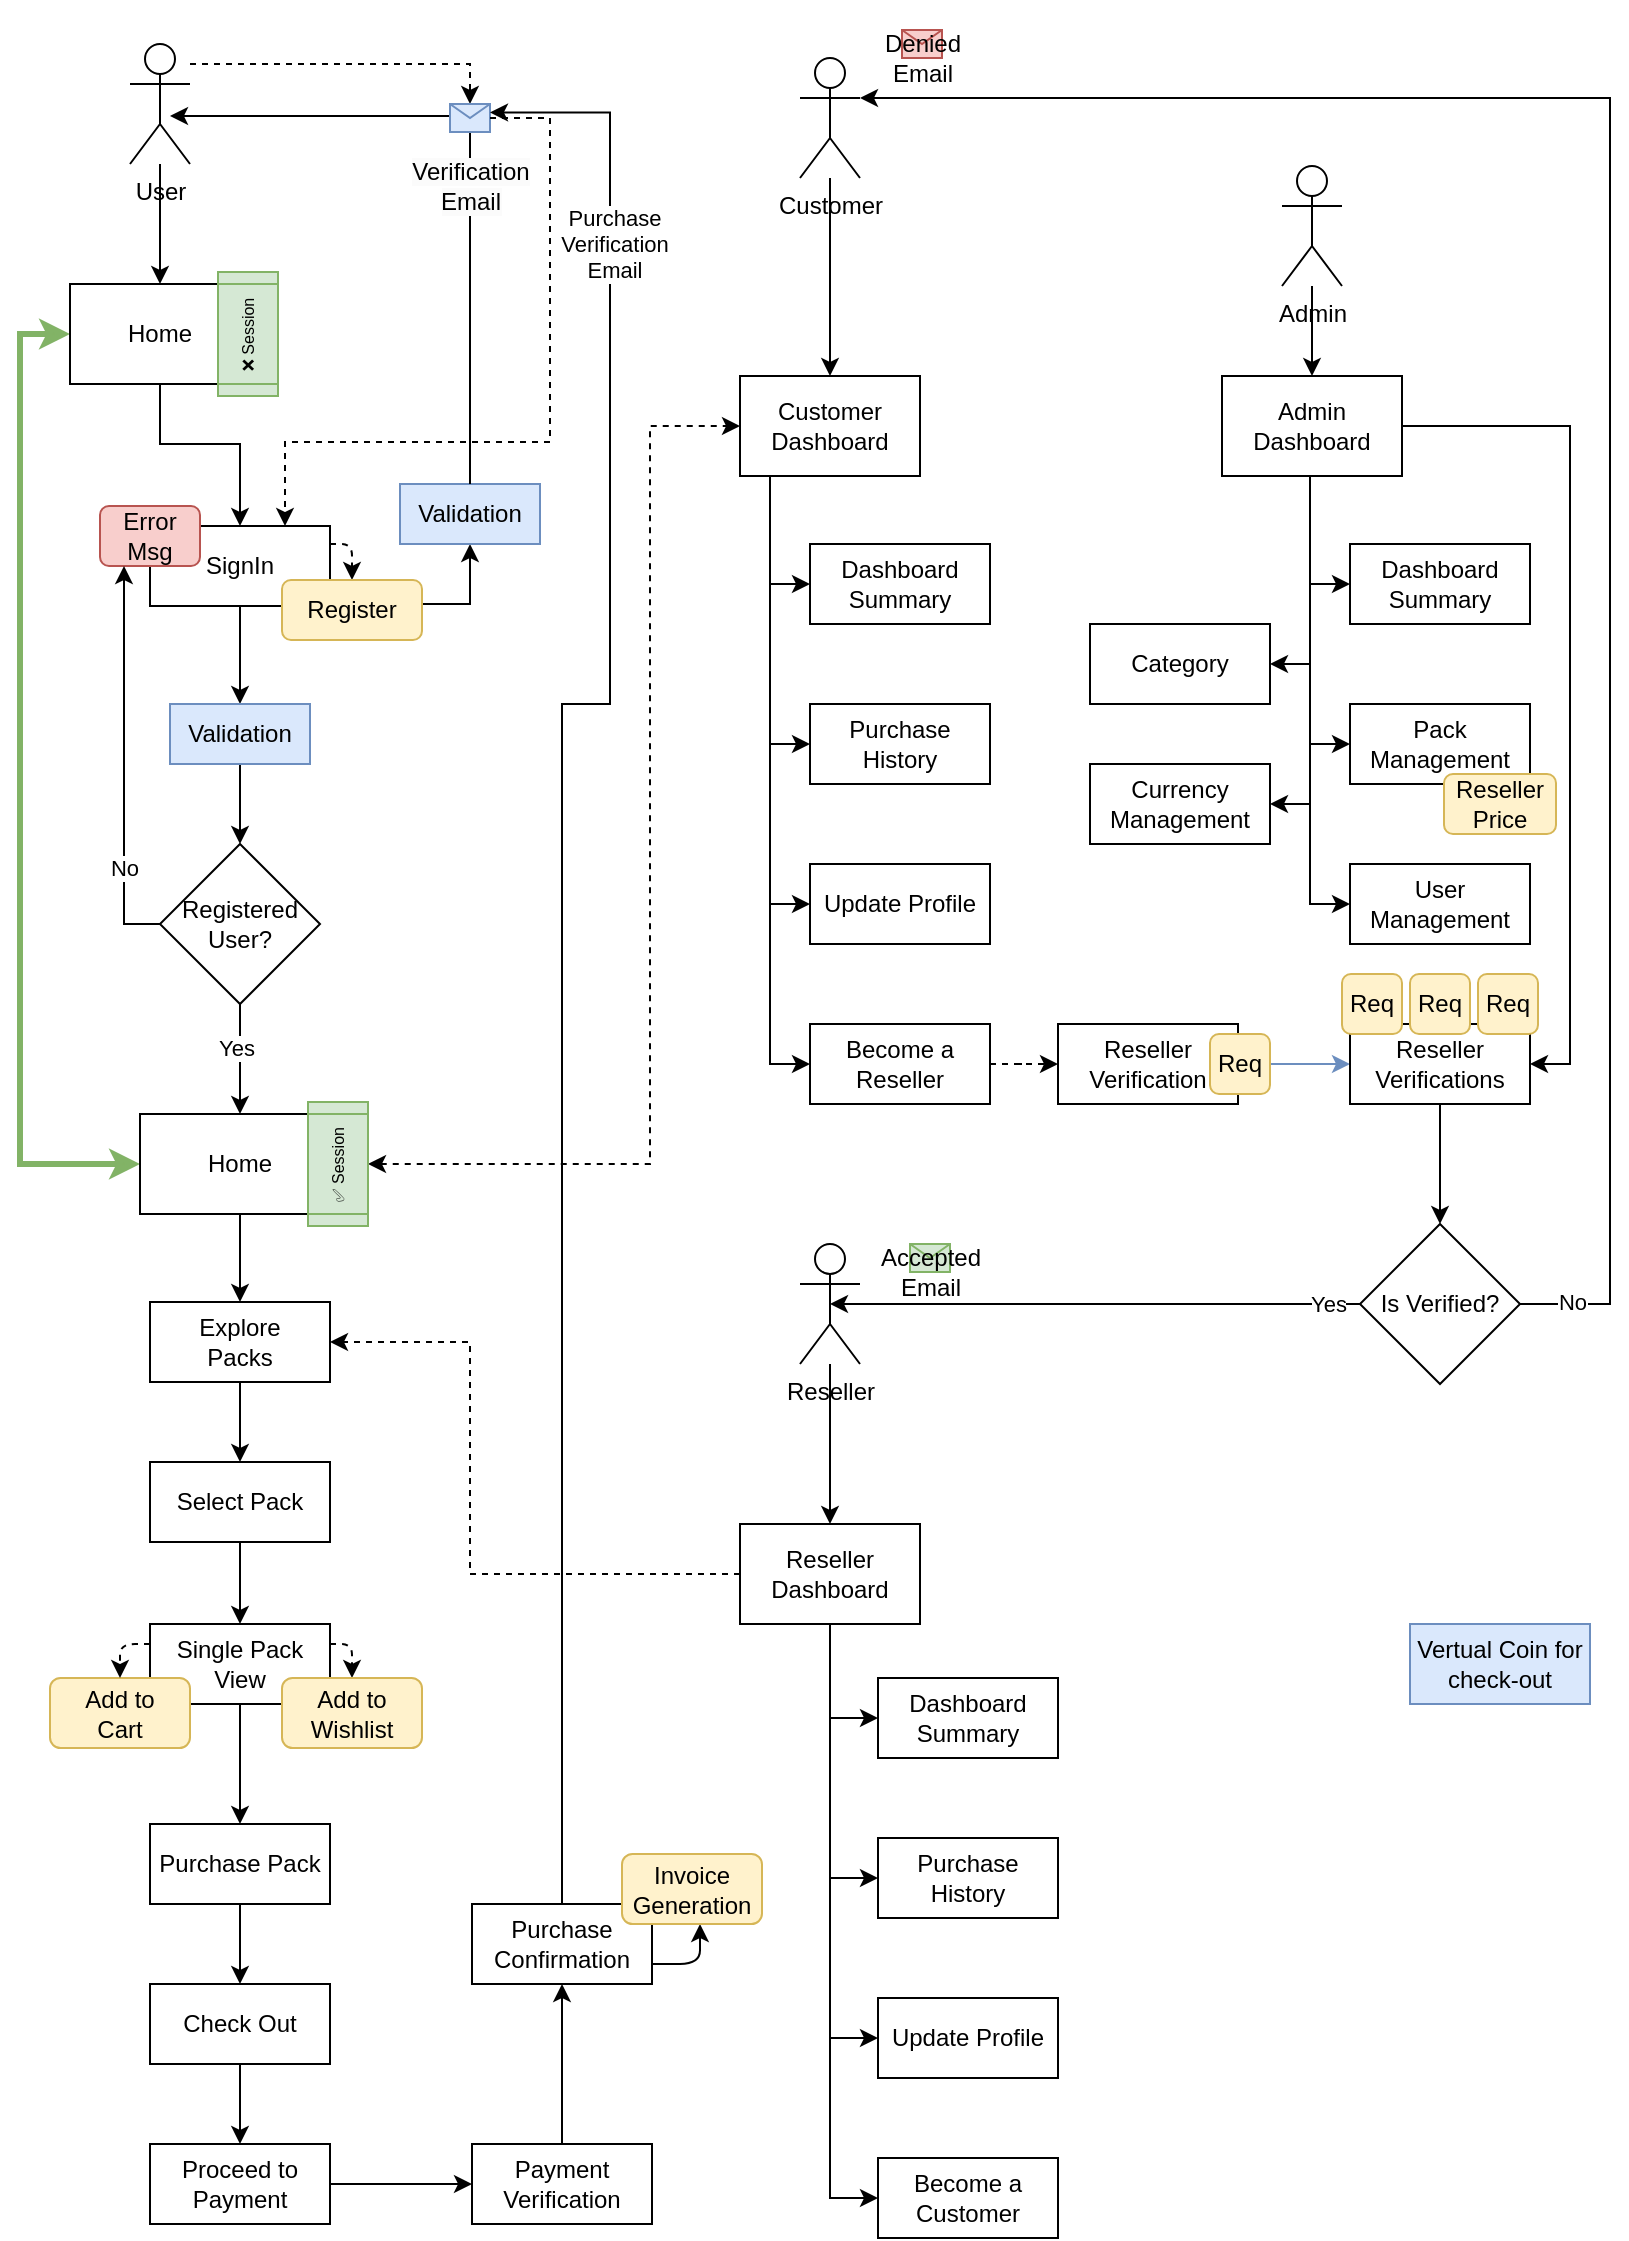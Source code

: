 <mxfile version="24.5.4" type="github">
  <diagram name="Page-1" id="_aQesUKbzHa6x40FF3ub">
    <mxGraphModel dx="1593" dy="919" grid="1" gridSize="10" guides="1" tooltips="1" connect="1" arrows="1" fold="1" page="1" pageScale="1" pageWidth="827" pageHeight="1169" math="0" shadow="0">
      <root>
        <mxCell id="0" />
        <mxCell id="1" parent="0" />
        <mxCell id="apYx_cAYS3KFg23TpdSB-15" style="edgeStyle=orthogonalEdgeStyle;rounded=0;orthogonalLoop=1;jettySize=auto;html=1;dashed=1;" parent="1" source="apYx_cAYS3KFg23TpdSB-1" target="apYx_cAYS3KFg23TpdSB-13" edge="1">
          <mxGeometry relative="1" as="geometry">
            <mxPoint x="140" y="40" as="sourcePoint" />
            <Array as="points">
              <mxPoint x="240" y="40" />
            </Array>
          </mxGeometry>
        </mxCell>
        <mxCell id="apYx_cAYS3KFg23TpdSB-20" value="" style="edgeStyle=orthogonalEdgeStyle;rounded=0;orthogonalLoop=1;jettySize=auto;html=1;" parent="1" source="apYx_cAYS3KFg23TpdSB-1" target="apYx_cAYS3KFg23TpdSB-19" edge="1">
          <mxGeometry relative="1" as="geometry" />
        </mxCell>
        <mxCell id="apYx_cAYS3KFg23TpdSB-1" value="User" style="shape=umlActor;verticalLabelPosition=bottom;verticalAlign=top;html=1;outlineConnect=0;" parent="1" vertex="1">
          <mxGeometry x="70" y="30" width="30" height="60" as="geometry" />
        </mxCell>
        <mxCell id="apYx_cAYS3KFg23TpdSB-52" value="" style="edgeStyle=orthogonalEdgeStyle;rounded=0;orthogonalLoop=1;jettySize=auto;html=1;" parent="1" source="apYx_cAYS3KFg23TpdSB-2" target="apYx_cAYS3KFg23TpdSB-44" edge="1">
          <mxGeometry relative="1" as="geometry" />
        </mxCell>
        <mxCell id="apYx_cAYS3KFg23TpdSB-2" value="Reseller" style="shape=umlActor;verticalLabelPosition=bottom;verticalAlign=top;html=1;outlineConnect=0;" parent="1" vertex="1">
          <mxGeometry x="405" y="630" width="30" height="60" as="geometry" />
        </mxCell>
        <mxCell id="apYx_cAYS3KFg23TpdSB-53" value="" style="edgeStyle=orthogonalEdgeStyle;rounded=0;orthogonalLoop=1;jettySize=auto;html=1;" parent="1" source="apYx_cAYS3KFg23TpdSB-3" target="apYx_cAYS3KFg23TpdSB-45" edge="1">
          <mxGeometry relative="1" as="geometry" />
        </mxCell>
        <mxCell id="apYx_cAYS3KFg23TpdSB-3" value="Admin" style="shape=umlActor;verticalLabelPosition=bottom;verticalAlign=top;html=1;outlineConnect=0;" parent="1" vertex="1">
          <mxGeometry x="646" y="91" width="30" height="60" as="geometry" />
        </mxCell>
        <mxCell id="apYx_cAYS3KFg23TpdSB-7" style="edgeStyle=orthogonalEdgeStyle;rounded=1;orthogonalLoop=1;jettySize=auto;html=1;curved=0;dashed=1;" parent="1" source="apYx_cAYS3KFg23TpdSB-4" target="apYx_cAYS3KFg23TpdSB-6" edge="1">
          <mxGeometry relative="1" as="geometry">
            <Array as="points">
              <mxPoint x="181" y="280" />
            </Array>
          </mxGeometry>
        </mxCell>
        <mxCell id="apYx_cAYS3KFg23TpdSB-23" value="" style="edgeStyle=orthogonalEdgeStyle;rounded=0;orthogonalLoop=1;jettySize=auto;html=1;" parent="1" source="apYx_cAYS3KFg23TpdSB-4" target="apYx_cAYS3KFg23TpdSB-22" edge="1">
          <mxGeometry relative="1" as="geometry" />
        </mxCell>
        <mxCell id="apYx_cAYS3KFg23TpdSB-4" value="SignIn" style="rounded=0;whiteSpace=wrap;html=1;" parent="1" vertex="1">
          <mxGeometry x="80" y="271" width="90" height="40" as="geometry" />
        </mxCell>
        <mxCell id="apYx_cAYS3KFg23TpdSB-9" style="edgeStyle=orthogonalEdgeStyle;rounded=0;orthogonalLoop=1;jettySize=auto;html=1;entryX=0.5;entryY=1;entryDx=0;entryDy=0;" parent="1" source="apYx_cAYS3KFg23TpdSB-6" target="apYx_cAYS3KFg23TpdSB-8" edge="1">
          <mxGeometry relative="1" as="geometry">
            <mxPoint x="221" y="310" as="sourcePoint" />
            <Array as="points">
              <mxPoint x="240" y="310" />
            </Array>
          </mxGeometry>
        </mxCell>
        <mxCell id="apYx_cAYS3KFg23TpdSB-6" value="Register" style="rounded=1;whiteSpace=wrap;html=1;fillColor=#fff2cc;strokeColor=#d6b656;" parent="1" vertex="1">
          <mxGeometry x="146" y="298" width="70" height="30" as="geometry" />
        </mxCell>
        <mxCell id="apYx_cAYS3KFg23TpdSB-8" value="Validation" style="rounded=0;whiteSpace=wrap;html=1;fillColor=#dae8fc;strokeColor=#6c8ebf;" parent="1" vertex="1">
          <mxGeometry x="205" y="250" width="70" height="30" as="geometry" />
        </mxCell>
        <mxCell id="apYx_cAYS3KFg23TpdSB-12" value="" style="endArrow=classic;html=1;rounded=0;exitX=0.5;exitY=0;exitDx=0;exitDy=0;" parent="1" source="apYx_cAYS3KFg23TpdSB-8" edge="1">
          <mxGeometry relative="1" as="geometry">
            <mxPoint x="240" y="240" as="sourcePoint" />
            <mxPoint x="90" y="66" as="targetPoint" />
            <Array as="points">
              <mxPoint x="240" y="66" />
            </Array>
          </mxGeometry>
        </mxCell>
        <mxCell id="apYx_cAYS3KFg23TpdSB-13" value="" style="shape=message;html=1;outlineConnect=0;fillColor=#dae8fc;strokeColor=#6c8ebf;" parent="apYx_cAYS3KFg23TpdSB-12" vertex="1">
          <mxGeometry width="20" height="14" relative="1" as="geometry">
            <mxPoint x="-10" y="-23" as="offset" />
          </mxGeometry>
        </mxCell>
        <mxCell id="apYx_cAYS3KFg23TpdSB-14" value="&lt;span style=&quot;font-size: 12px; white-space: normal; background-color: rgb(251, 251, 251);&quot;&gt;Verification Email&lt;/span&gt;" style="edgeLabel;html=1;align=center;verticalAlign=middle;resizable=0;points=[];" parent="apYx_cAYS3KFg23TpdSB-12" vertex="1" connectable="0">
          <mxGeometry x="-0.208" relative="1" as="geometry">
            <mxPoint y="-17" as="offset" />
          </mxGeometry>
        </mxCell>
        <mxCell id="p3lPLEAh0Eaa9WEzohDI-35" value="&lt;div&gt;&lt;br&gt;&lt;/div&gt;Accepted&lt;div&gt;Email&lt;/div&gt;" style="shape=message;html=1;outlineConnect=0;fillColor=#d5e8d4;strokeColor=#82b366;" parent="apYx_cAYS3KFg23TpdSB-12" vertex="1">
          <mxGeometry width="20" height="14" relative="1" as="geometry">
            <mxPoint x="220" y="547" as="offset" />
          </mxGeometry>
        </mxCell>
        <mxCell id="p3lPLEAh0Eaa9WEzohDI-39" value="&lt;div&gt;&lt;br&gt;&lt;/div&gt;Denied&lt;br&gt;&lt;div&gt;Email&lt;/div&gt;" style="shape=message;html=1;outlineConnect=0;fillColor=#f8cecc;strokeColor=#b85450;" parent="apYx_cAYS3KFg23TpdSB-12" vertex="1">
          <mxGeometry width="20" height="14" relative="1" as="geometry">
            <mxPoint x="216" y="-60" as="offset" />
          </mxGeometry>
        </mxCell>
        <mxCell id="apYx_cAYS3KFg23TpdSB-18" style="edgeStyle=orthogonalEdgeStyle;rounded=0;orthogonalLoop=1;jettySize=auto;html=1;entryX=0.75;entryY=0;entryDx=0;entryDy=0;dashed=1;exitX=1;exitY=0.5;exitDx=0;exitDy=0;" parent="1" source="apYx_cAYS3KFg23TpdSB-13" target="apYx_cAYS3KFg23TpdSB-4" edge="1">
          <mxGeometry relative="1" as="geometry">
            <mxPoint x="220" y="250" as="sourcePoint" />
            <Array as="points">
              <mxPoint x="280" y="67" />
              <mxPoint x="280" y="229" />
              <mxPoint x="148" y="229" />
            </Array>
          </mxGeometry>
        </mxCell>
        <mxCell id="apYx_cAYS3KFg23TpdSB-21" value="" style="edgeStyle=orthogonalEdgeStyle;rounded=0;orthogonalLoop=1;jettySize=auto;html=1;" parent="1" source="apYx_cAYS3KFg23TpdSB-19" target="apYx_cAYS3KFg23TpdSB-4" edge="1">
          <mxGeometry relative="1" as="geometry">
            <Array as="points">
              <mxPoint x="85" y="230" />
              <mxPoint x="125" y="230" />
            </Array>
          </mxGeometry>
        </mxCell>
        <mxCell id="apYx_cAYS3KFg23TpdSB-37" style="edgeStyle=orthogonalEdgeStyle;rounded=0;orthogonalLoop=1;jettySize=auto;html=1;entryX=0;entryY=0.5;entryDx=0;entryDy=0;curved=0;fillColor=#d5e8d4;strokeColor=#82b366;startArrow=classic;startFill=1;strokeWidth=3;" parent="1" source="apYx_cAYS3KFg23TpdSB-19" target="apYx_cAYS3KFg23TpdSB-36" edge="1">
          <mxGeometry relative="1" as="geometry">
            <Array as="points">
              <mxPoint x="15" y="175" />
              <mxPoint x="15" y="590" />
            </Array>
          </mxGeometry>
        </mxCell>
        <mxCell id="apYx_cAYS3KFg23TpdSB-19" value="Home" style="rounded=0;whiteSpace=wrap;html=1;" parent="1" vertex="1">
          <mxGeometry x="40" y="150" width="90" height="50" as="geometry" />
        </mxCell>
        <mxCell id="apYx_cAYS3KFg23TpdSB-26" value="" style="edgeStyle=orthogonalEdgeStyle;rounded=0;orthogonalLoop=1;jettySize=auto;html=1;" parent="1" source="apYx_cAYS3KFg23TpdSB-22" target="apYx_cAYS3KFg23TpdSB-25" edge="1">
          <mxGeometry relative="1" as="geometry" />
        </mxCell>
        <mxCell id="apYx_cAYS3KFg23TpdSB-22" value="Validation" style="rounded=0;whiteSpace=wrap;html=1;fillColor=#dae8fc;strokeColor=#6c8ebf;" parent="1" vertex="1">
          <mxGeometry x="90" y="360" width="70" height="30" as="geometry" />
        </mxCell>
        <mxCell id="apYx_cAYS3KFg23TpdSB-27" value="" style="edgeStyle=orthogonalEdgeStyle;rounded=0;orthogonalLoop=1;jettySize=auto;html=1;entryX=0.5;entryY=0;entryDx=0;entryDy=0;" parent="1" source="apYx_cAYS3KFg23TpdSB-25" target="apYx_cAYS3KFg23TpdSB-36" edge="1">
          <mxGeometry relative="1" as="geometry" />
        </mxCell>
        <mxCell id="apYx_cAYS3KFg23TpdSB-28" value="Yes" style="edgeLabel;html=1;align=center;verticalAlign=middle;resizable=0;points=[];" parent="apYx_cAYS3KFg23TpdSB-27" vertex="1" connectable="0">
          <mxGeometry x="-0.181" relative="1" as="geometry">
            <mxPoint x="-2" y="-1" as="offset" />
          </mxGeometry>
        </mxCell>
        <mxCell id="apYx_cAYS3KFg23TpdSB-25" value="Registered User?" style="rhombus;whiteSpace=wrap;html=1;" parent="1" vertex="1">
          <mxGeometry x="85" y="430" width="80" height="80" as="geometry" />
        </mxCell>
        <mxCell id="apYx_cAYS3KFg23TpdSB-32" value="Error Msg" style="rounded=1;whiteSpace=wrap;html=1;fillColor=#f8cecc;strokeColor=#b85450;" parent="1" vertex="1">
          <mxGeometry x="55" y="261" width="50" height="30" as="geometry" />
        </mxCell>
        <mxCell id="apYx_cAYS3KFg23TpdSB-33" style="edgeStyle=orthogonalEdgeStyle;rounded=0;orthogonalLoop=1;jettySize=auto;html=1;entryX=0.25;entryY=1;entryDx=0;entryDy=0;" parent="1" source="apYx_cAYS3KFg23TpdSB-25" target="apYx_cAYS3KFg23TpdSB-32" edge="1">
          <mxGeometry relative="1" as="geometry">
            <Array as="points">
              <mxPoint x="67" y="470" />
              <mxPoint x="67" y="291" />
            </Array>
          </mxGeometry>
        </mxCell>
        <mxCell id="apYx_cAYS3KFg23TpdSB-35" value="No" style="edgeLabel;html=1;align=center;verticalAlign=middle;resizable=0;points=[];" parent="apYx_cAYS3KFg23TpdSB-33" vertex="1" connectable="0">
          <mxGeometry x="-0.327" relative="1" as="geometry">
            <mxPoint y="20" as="offset" />
          </mxGeometry>
        </mxCell>
        <mxCell id="apYx_cAYS3KFg23TpdSB-56" value="" style="edgeStyle=orthogonalEdgeStyle;rounded=0;orthogonalLoop=1;jettySize=auto;html=1;entryX=0.5;entryY=0;entryDx=0;entryDy=0;" parent="1" source="apYx_cAYS3KFg23TpdSB-36" target="apYx_cAYS3KFg23TpdSB-57" edge="1">
          <mxGeometry relative="1" as="geometry">
            <mxPoint x="125" y="695" as="targetPoint" />
          </mxGeometry>
        </mxCell>
        <mxCell id="apYx_cAYS3KFg23TpdSB-36" value="Home" style="rounded=0;whiteSpace=wrap;html=1;" parent="1" vertex="1">
          <mxGeometry x="75" y="565" width="100" height="50" as="geometry" />
        </mxCell>
        <mxCell id="p3lPLEAh0Eaa9WEzohDI-3" value="" style="edgeStyle=orthogonalEdgeStyle;rounded=0;orthogonalLoop=1;jettySize=auto;html=1;entryX=0;entryY=0.5;entryDx=0;entryDy=0;" parent="1" source="apYx_cAYS3KFg23TpdSB-39" target="p3lPLEAh0Eaa9WEzohDI-2" edge="1">
          <mxGeometry relative="1" as="geometry">
            <Array as="points">
              <mxPoint x="390" y="300" />
            </Array>
          </mxGeometry>
        </mxCell>
        <mxCell id="p3lPLEAh0Eaa9WEzohDI-6" style="edgeStyle=orthogonalEdgeStyle;rounded=0;orthogonalLoop=1;jettySize=auto;html=1;entryX=0;entryY=0.5;entryDx=0;entryDy=0;" parent="1" source="apYx_cAYS3KFg23TpdSB-39" target="p3lPLEAh0Eaa9WEzohDI-4" edge="1">
          <mxGeometry relative="1" as="geometry">
            <Array as="points">
              <mxPoint x="390" y="380" />
            </Array>
          </mxGeometry>
        </mxCell>
        <mxCell id="p3lPLEAh0Eaa9WEzohDI-8" style="edgeStyle=orthogonalEdgeStyle;rounded=0;orthogonalLoop=1;jettySize=auto;html=1;entryX=0;entryY=0.5;entryDx=0;entryDy=0;" parent="1" source="apYx_cAYS3KFg23TpdSB-39" target="p3lPLEAh0Eaa9WEzohDI-7" edge="1">
          <mxGeometry relative="1" as="geometry">
            <Array as="points">
              <mxPoint x="390" y="460" />
            </Array>
          </mxGeometry>
        </mxCell>
        <mxCell id="p3lPLEAh0Eaa9WEzohDI-12" style="edgeStyle=orthogonalEdgeStyle;rounded=0;orthogonalLoop=1;jettySize=auto;html=1;entryX=0;entryY=0.5;entryDx=0;entryDy=0;" parent="1" source="apYx_cAYS3KFg23TpdSB-39" target="p3lPLEAh0Eaa9WEzohDI-11" edge="1">
          <mxGeometry relative="1" as="geometry">
            <Array as="points">
              <mxPoint x="390" y="540" />
            </Array>
          </mxGeometry>
        </mxCell>
        <mxCell id="apYx_cAYS3KFg23TpdSB-39" value="Customer&lt;div&gt;Dashboard&lt;/div&gt;" style="rounded=0;whiteSpace=wrap;html=1;" parent="1" vertex="1">
          <mxGeometry x="375" y="196" width="90" height="50" as="geometry" />
        </mxCell>
        <mxCell id="apYx_cAYS3KFg23TpdSB-41" value="&lt;p style=&quot;line-height: 70%;&quot;&gt;&lt;font style=&quot;font-size: 8px;&quot;&gt;❌ Session&lt;/font&gt;&lt;/p&gt;" style="shape=process;whiteSpace=wrap;html=1;backgroundOutline=1;fillColor=#d5e8d4;strokeColor=#82b366;rotation=-90;" parent="1" vertex="1">
          <mxGeometry x="98" y="160" width="62" height="30" as="geometry" />
        </mxCell>
        <mxCell id="p3lPLEAh0Eaa9WEzohDI-1" style="edgeStyle=orthogonalEdgeStyle;rounded=0;orthogonalLoop=1;jettySize=auto;html=1;entryX=0;entryY=0.5;entryDx=0;entryDy=0;startArrow=classic;startFill=1;dashed=1;" parent="1" source="apYx_cAYS3KFg23TpdSB-42" target="apYx_cAYS3KFg23TpdSB-39" edge="1">
          <mxGeometry relative="1" as="geometry">
            <Array as="points">
              <mxPoint x="330" y="590" />
              <mxPoint x="330" y="221" />
            </Array>
          </mxGeometry>
        </mxCell>
        <mxCell id="apYx_cAYS3KFg23TpdSB-42" value="&lt;p style=&quot;line-height: 70%;&quot;&gt;&lt;font style=&quot;font-size: 8px;&quot;&gt;✅ Session&lt;/font&gt;&lt;/p&gt;" style="shape=process;whiteSpace=wrap;html=1;backgroundOutline=1;fillColor=#d5e8d4;strokeColor=#82b366;rotation=-90;" parent="1" vertex="1">
          <mxGeometry x="143" y="575" width="62" height="30" as="geometry" />
        </mxCell>
        <mxCell id="apYx_cAYS3KFg23TpdSB-51" value="" style="edgeStyle=orthogonalEdgeStyle;rounded=0;orthogonalLoop=1;jettySize=auto;html=1;" parent="1" source="apYx_cAYS3KFg23TpdSB-43" target="apYx_cAYS3KFg23TpdSB-39" edge="1">
          <mxGeometry relative="1" as="geometry" />
        </mxCell>
        <mxCell id="apYx_cAYS3KFg23TpdSB-43" value="Customer" style="shape=umlActor;verticalLabelPosition=bottom;verticalAlign=top;html=1;outlineConnect=0;" parent="1" vertex="1">
          <mxGeometry x="405" y="37" width="30" height="60" as="geometry" />
        </mxCell>
        <mxCell id="p3lPLEAh0Eaa9WEzohDI-42" style="edgeStyle=orthogonalEdgeStyle;rounded=0;orthogonalLoop=1;jettySize=auto;html=1;entryX=1;entryY=0.5;entryDx=0;entryDy=0;dashed=1;" parent="1" source="apYx_cAYS3KFg23TpdSB-44" target="apYx_cAYS3KFg23TpdSB-57" edge="1">
          <mxGeometry relative="1" as="geometry">
            <Array as="points">
              <mxPoint x="240" y="795" />
              <mxPoint x="240" y="679" />
            </Array>
          </mxGeometry>
        </mxCell>
        <mxCell id="p3lPLEAh0Eaa9WEzohDI-47" style="edgeStyle=orthogonalEdgeStyle;rounded=0;orthogonalLoop=1;jettySize=auto;html=1;entryX=0;entryY=0.5;entryDx=0;entryDy=0;" parent="1" source="apYx_cAYS3KFg23TpdSB-44" target="p3lPLEAh0Eaa9WEzohDI-43" edge="1">
          <mxGeometry relative="1" as="geometry" />
        </mxCell>
        <mxCell id="p3lPLEAh0Eaa9WEzohDI-48" style="edgeStyle=orthogonalEdgeStyle;rounded=0;orthogonalLoop=1;jettySize=auto;html=1;entryX=0;entryY=0.5;entryDx=0;entryDy=0;" parent="1" source="apYx_cAYS3KFg23TpdSB-44" target="p3lPLEAh0Eaa9WEzohDI-44" edge="1">
          <mxGeometry relative="1" as="geometry" />
        </mxCell>
        <mxCell id="p3lPLEAh0Eaa9WEzohDI-49" style="edgeStyle=orthogonalEdgeStyle;rounded=0;orthogonalLoop=1;jettySize=auto;html=1;entryX=0;entryY=0.5;entryDx=0;entryDy=0;" parent="1" source="apYx_cAYS3KFg23TpdSB-44" target="p3lPLEAh0Eaa9WEzohDI-45" edge="1">
          <mxGeometry relative="1" as="geometry" />
        </mxCell>
        <mxCell id="p3lPLEAh0Eaa9WEzohDI-50" style="edgeStyle=orthogonalEdgeStyle;rounded=0;orthogonalLoop=1;jettySize=auto;html=1;entryX=0;entryY=0.5;entryDx=0;entryDy=0;" parent="1" source="apYx_cAYS3KFg23TpdSB-44" target="p3lPLEAh0Eaa9WEzohDI-46" edge="1">
          <mxGeometry relative="1" as="geometry" />
        </mxCell>
        <mxCell id="apYx_cAYS3KFg23TpdSB-44" value="Reseller&lt;div&gt;Dashboard&lt;/div&gt;" style="rounded=0;whiteSpace=wrap;html=1;" parent="1" vertex="1">
          <mxGeometry x="375" y="770" width="90" height="50" as="geometry" />
        </mxCell>
        <mxCell id="p3lPLEAh0Eaa9WEzohDI-19" style="edgeStyle=orthogonalEdgeStyle;rounded=0;orthogonalLoop=1;jettySize=auto;html=1;entryX=0;entryY=0.5;entryDx=0;entryDy=0;" parent="1" source="apYx_cAYS3KFg23TpdSB-45" target="p3lPLEAh0Eaa9WEzohDI-15" edge="1">
          <mxGeometry relative="1" as="geometry">
            <Array as="points">
              <mxPoint x="660" y="300" />
            </Array>
          </mxGeometry>
        </mxCell>
        <mxCell id="p3lPLEAh0Eaa9WEzohDI-20" style="edgeStyle=orthogonalEdgeStyle;rounded=0;orthogonalLoop=1;jettySize=auto;html=1;entryX=0;entryY=0.5;entryDx=0;entryDy=0;" parent="1" source="apYx_cAYS3KFg23TpdSB-45" target="p3lPLEAh0Eaa9WEzohDI-16" edge="1">
          <mxGeometry relative="1" as="geometry">
            <Array as="points">
              <mxPoint x="660" y="380" />
            </Array>
          </mxGeometry>
        </mxCell>
        <mxCell id="p3lPLEAh0Eaa9WEzohDI-21" style="edgeStyle=orthogonalEdgeStyle;rounded=0;orthogonalLoop=1;jettySize=auto;html=1;entryX=0;entryY=0.5;entryDx=0;entryDy=0;" parent="1" source="apYx_cAYS3KFg23TpdSB-45" target="p3lPLEAh0Eaa9WEzohDI-17" edge="1">
          <mxGeometry relative="1" as="geometry">
            <Array as="points">
              <mxPoint x="660" y="460" />
            </Array>
          </mxGeometry>
        </mxCell>
        <mxCell id="p3lPLEAh0Eaa9WEzohDI-22" style="edgeStyle=orthogonalEdgeStyle;rounded=0;orthogonalLoop=1;jettySize=auto;html=1;entryX=1;entryY=0.5;entryDx=0;entryDy=0;" parent="1" source="apYx_cAYS3KFg23TpdSB-45" target="p3lPLEAh0Eaa9WEzohDI-18" edge="1">
          <mxGeometry relative="1" as="geometry">
            <mxPoint x="770" y="580" as="targetPoint" />
            <Array as="points">
              <mxPoint x="790" y="221" />
              <mxPoint x="790" y="540" />
            </Array>
          </mxGeometry>
        </mxCell>
        <mxCell id="p3lPLEAh0Eaa9WEzohDI-41" style="edgeStyle=orthogonalEdgeStyle;rounded=0;orthogonalLoop=1;jettySize=auto;html=1;entryX=1;entryY=0.5;entryDx=0;entryDy=0;" parent="1" source="apYx_cAYS3KFg23TpdSB-45" target="p3lPLEAh0Eaa9WEzohDI-40" edge="1">
          <mxGeometry relative="1" as="geometry">
            <Array as="points">
              <mxPoint x="660" y="340" />
            </Array>
          </mxGeometry>
        </mxCell>
        <mxCell id="iUfuosFFzATfcsV1FNfj-4" style="edgeStyle=orthogonalEdgeStyle;rounded=0;orthogonalLoop=1;jettySize=auto;html=1;entryX=1;entryY=0.5;entryDx=0;entryDy=0;" edge="1" parent="1" source="apYx_cAYS3KFg23TpdSB-45" target="iUfuosFFzATfcsV1FNfj-3">
          <mxGeometry relative="1" as="geometry">
            <Array as="points">
              <mxPoint x="660" y="410" />
            </Array>
          </mxGeometry>
        </mxCell>
        <mxCell id="apYx_cAYS3KFg23TpdSB-45" value="Admin&lt;div&gt;Dashboard&lt;/div&gt;" style="rounded=0;whiteSpace=wrap;html=1;" parent="1" vertex="1">
          <mxGeometry x="616" y="196" width="90" height="50" as="geometry" />
        </mxCell>
        <mxCell id="apYx_cAYS3KFg23TpdSB-59" value="" style="edgeStyle=orthogonalEdgeStyle;rounded=0;orthogonalLoop=1;jettySize=auto;html=1;" parent="1" source="apYx_cAYS3KFg23TpdSB-57" target="apYx_cAYS3KFg23TpdSB-58" edge="1">
          <mxGeometry relative="1" as="geometry" />
        </mxCell>
        <mxCell id="apYx_cAYS3KFg23TpdSB-57" value="Explore&lt;div&gt;Packs&lt;/div&gt;" style="rounded=0;whiteSpace=wrap;html=1;" parent="1" vertex="1">
          <mxGeometry x="80" y="659" width="90" height="40" as="geometry" />
        </mxCell>
        <mxCell id="apYx_cAYS3KFg23TpdSB-61" value="" style="edgeStyle=orthogonalEdgeStyle;rounded=0;orthogonalLoop=1;jettySize=auto;html=1;" parent="1" source="apYx_cAYS3KFg23TpdSB-58" target="apYx_cAYS3KFg23TpdSB-60" edge="1">
          <mxGeometry relative="1" as="geometry" />
        </mxCell>
        <mxCell id="apYx_cAYS3KFg23TpdSB-58" value="Select Pack" style="rounded=0;whiteSpace=wrap;html=1;" parent="1" vertex="1">
          <mxGeometry x="80" y="739" width="90" height="40" as="geometry" />
        </mxCell>
        <mxCell id="apYx_cAYS3KFg23TpdSB-63" style="edgeStyle=orthogonalEdgeStyle;rounded=1;orthogonalLoop=1;jettySize=auto;html=1;entryX=0.5;entryY=0;entryDx=0;entryDy=0;curved=0;dashed=1;" parent="1" source="apYx_cAYS3KFg23TpdSB-60" target="apYx_cAYS3KFg23TpdSB-62" edge="1">
          <mxGeometry relative="1" as="geometry">
            <Array as="points">
              <mxPoint x="181" y="830" />
            </Array>
          </mxGeometry>
        </mxCell>
        <mxCell id="apYx_cAYS3KFg23TpdSB-67" value="" style="edgeStyle=orthogonalEdgeStyle;rounded=0;orthogonalLoop=1;jettySize=auto;html=1;" parent="1" source="apYx_cAYS3KFg23TpdSB-60" target="apYx_cAYS3KFg23TpdSB-66" edge="1">
          <mxGeometry relative="1" as="geometry" />
        </mxCell>
        <mxCell id="apYx_cAYS3KFg23TpdSB-60" value="Single Pack View" style="rounded=0;whiteSpace=wrap;html=1;" parent="1" vertex="1">
          <mxGeometry x="80" y="820" width="90" height="40" as="geometry" />
        </mxCell>
        <mxCell id="apYx_cAYS3KFg23TpdSB-62" value="Add to Wishlist" style="rounded=1;whiteSpace=wrap;html=1;fillColor=#fff2cc;strokeColor=#d6b656;" parent="1" vertex="1">
          <mxGeometry x="146" y="847" width="70" height="35" as="geometry" />
        </mxCell>
        <mxCell id="apYx_cAYS3KFg23TpdSB-64" value="Add to&lt;div&gt;Cart&lt;/div&gt;" style="rounded=1;whiteSpace=wrap;html=1;fillColor=#fff2cc;strokeColor=#d6b656;" parent="1" vertex="1">
          <mxGeometry x="30" y="847" width="70" height="35" as="geometry" />
        </mxCell>
        <mxCell id="apYx_cAYS3KFg23TpdSB-65" style="edgeStyle=orthogonalEdgeStyle;rounded=1;orthogonalLoop=1;jettySize=auto;html=1;entryX=0.5;entryY=0;entryDx=0;entryDy=0;curved=0;dashed=1;exitX=0;exitY=0.25;exitDx=0;exitDy=0;" parent="1" source="apYx_cAYS3KFg23TpdSB-60" target="apYx_cAYS3KFg23TpdSB-64" edge="1">
          <mxGeometry relative="1" as="geometry">
            <mxPoint x="180" y="840" as="sourcePoint" />
            <mxPoint x="191" y="855" as="targetPoint" />
            <Array as="points">
              <mxPoint x="65" y="830" />
            </Array>
          </mxGeometry>
        </mxCell>
        <mxCell id="apYx_cAYS3KFg23TpdSB-69" value="" style="edgeStyle=orthogonalEdgeStyle;rounded=0;orthogonalLoop=1;jettySize=auto;html=1;" parent="1" source="apYx_cAYS3KFg23TpdSB-66" target="apYx_cAYS3KFg23TpdSB-68" edge="1">
          <mxGeometry relative="1" as="geometry" />
        </mxCell>
        <mxCell id="apYx_cAYS3KFg23TpdSB-66" value="Purchase Pack" style="rounded=0;whiteSpace=wrap;html=1;" parent="1" vertex="1">
          <mxGeometry x="80" y="920" width="90" height="40" as="geometry" />
        </mxCell>
        <mxCell id="apYx_cAYS3KFg23TpdSB-71" value="" style="edgeStyle=orthogonalEdgeStyle;rounded=0;orthogonalLoop=1;jettySize=auto;html=1;" parent="1" source="apYx_cAYS3KFg23TpdSB-68" target="apYx_cAYS3KFg23TpdSB-70" edge="1">
          <mxGeometry relative="1" as="geometry" />
        </mxCell>
        <mxCell id="apYx_cAYS3KFg23TpdSB-68" value="Check Out" style="rounded=0;whiteSpace=wrap;html=1;" parent="1" vertex="1">
          <mxGeometry x="80" y="1000" width="90" height="40" as="geometry" />
        </mxCell>
        <mxCell id="apYx_cAYS3KFg23TpdSB-73" value="" style="edgeStyle=orthogonalEdgeStyle;rounded=0;orthogonalLoop=1;jettySize=auto;html=1;" parent="1" source="apYx_cAYS3KFg23TpdSB-70" target="apYx_cAYS3KFg23TpdSB-72" edge="1">
          <mxGeometry relative="1" as="geometry" />
        </mxCell>
        <mxCell id="apYx_cAYS3KFg23TpdSB-70" value="Proceed to Payment" style="rounded=0;whiteSpace=wrap;html=1;" parent="1" vertex="1">
          <mxGeometry x="80" y="1080" width="90" height="40" as="geometry" />
        </mxCell>
        <mxCell id="apYx_cAYS3KFg23TpdSB-75" value="" style="edgeStyle=orthogonalEdgeStyle;rounded=0;orthogonalLoop=1;jettySize=auto;html=1;" parent="1" source="apYx_cAYS3KFg23TpdSB-72" target="apYx_cAYS3KFg23TpdSB-74" edge="1">
          <mxGeometry relative="1" as="geometry" />
        </mxCell>
        <mxCell id="apYx_cAYS3KFg23TpdSB-72" value="Payment Verification" style="rounded=0;whiteSpace=wrap;html=1;" parent="1" vertex="1">
          <mxGeometry x="241" y="1080" width="90" height="40" as="geometry" />
        </mxCell>
        <mxCell id="apYx_cAYS3KFg23TpdSB-76" style="edgeStyle=orthogonalEdgeStyle;rounded=0;orthogonalLoop=1;jettySize=auto;html=1;entryX=1;entryY=0.3;entryDx=0;entryDy=0;exitX=0.5;exitY=0;exitDx=0;exitDy=0;" parent="1" source="apYx_cAYS3KFg23TpdSB-74" target="apYx_cAYS3KFg23TpdSB-13" edge="1">
          <mxGeometry relative="1" as="geometry">
            <Array as="points">
              <mxPoint x="286" y="360" />
              <mxPoint x="310" y="360" />
              <mxPoint x="310" y="65" />
            </Array>
          </mxGeometry>
        </mxCell>
        <mxCell id="apYx_cAYS3KFg23TpdSB-77" value="Purchase&lt;div&gt;Verification&lt;/div&gt;&lt;div&gt;Email&lt;/div&gt;" style="edgeLabel;html=1;align=center;verticalAlign=middle;resizable=0;points=[];" parent="apYx_cAYS3KFg23TpdSB-76" vertex="1" connectable="0">
          <mxGeometry x="0.703" y="-2" relative="1" as="geometry">
            <mxPoint y="-20" as="offset" />
          </mxGeometry>
        </mxCell>
        <mxCell id="apYx_cAYS3KFg23TpdSB-79" style="edgeStyle=orthogonalEdgeStyle;rounded=1;orthogonalLoop=1;jettySize=auto;html=1;curved=0;" parent="1" source="apYx_cAYS3KFg23TpdSB-74" target="apYx_cAYS3KFg23TpdSB-78" edge="1">
          <mxGeometry relative="1" as="geometry">
            <Array as="points">
              <mxPoint x="355" y="990" />
            </Array>
          </mxGeometry>
        </mxCell>
        <mxCell id="apYx_cAYS3KFg23TpdSB-74" value="Purchase Confirmation" style="rounded=0;whiteSpace=wrap;html=1;" parent="1" vertex="1">
          <mxGeometry x="241" y="960" width="90" height="40" as="geometry" />
        </mxCell>
        <mxCell id="apYx_cAYS3KFg23TpdSB-78" value="Invoice Generation" style="rounded=1;whiteSpace=wrap;html=1;fillColor=#fff2cc;strokeColor=#d6b656;" parent="1" vertex="1">
          <mxGeometry x="316" y="935" width="70" height="35" as="geometry" />
        </mxCell>
        <mxCell id="p3lPLEAh0Eaa9WEzohDI-2" value="Dashboard Summary" style="rounded=0;whiteSpace=wrap;html=1;" parent="1" vertex="1">
          <mxGeometry x="410" y="280" width="90" height="40" as="geometry" />
        </mxCell>
        <mxCell id="p3lPLEAh0Eaa9WEzohDI-4" value="Purchase&lt;div&gt;History&lt;/div&gt;" style="rounded=0;whiteSpace=wrap;html=1;" parent="1" vertex="1">
          <mxGeometry x="410" y="360" width="90" height="40" as="geometry" />
        </mxCell>
        <mxCell id="p3lPLEAh0Eaa9WEzohDI-7" value="Update Profile" style="rounded=0;whiteSpace=wrap;html=1;" parent="1" vertex="1">
          <mxGeometry x="410" y="440" width="90" height="40" as="geometry" />
        </mxCell>
        <mxCell id="p3lPLEAh0Eaa9WEzohDI-14" value="" style="edgeStyle=orthogonalEdgeStyle;rounded=0;orthogonalLoop=1;jettySize=auto;html=1;dashed=1;" parent="1" source="p3lPLEAh0Eaa9WEzohDI-11" target="p3lPLEAh0Eaa9WEzohDI-13" edge="1">
          <mxGeometry relative="1" as="geometry" />
        </mxCell>
        <mxCell id="p3lPLEAh0Eaa9WEzohDI-11" value="Become a Reseller" style="rounded=0;whiteSpace=wrap;html=1;" parent="1" vertex="1">
          <mxGeometry x="410" y="520" width="90" height="40" as="geometry" />
        </mxCell>
        <mxCell id="p3lPLEAh0Eaa9WEzohDI-30" style="edgeStyle=orthogonalEdgeStyle;rounded=0;orthogonalLoop=1;jettySize=auto;html=1;entryX=0;entryY=0.5;entryDx=0;entryDy=0;fillColor=#dae8fc;strokeColor=#6c8ebf;" parent="1" source="p3lPLEAh0Eaa9WEzohDI-13" target="p3lPLEAh0Eaa9WEzohDI-18" edge="1">
          <mxGeometry relative="1" as="geometry">
            <Array as="points" />
          </mxGeometry>
        </mxCell>
        <mxCell id="p3lPLEAh0Eaa9WEzohDI-13" value="Reseller Verification" style="rounded=0;whiteSpace=wrap;html=1;" parent="1" vertex="1">
          <mxGeometry x="534" y="520" width="90" height="40" as="geometry" />
        </mxCell>
        <mxCell id="p3lPLEAh0Eaa9WEzohDI-15" value="Dashboard Summary" style="rounded=0;whiteSpace=wrap;html=1;" parent="1" vertex="1">
          <mxGeometry x="680" y="280" width="90" height="40" as="geometry" />
        </mxCell>
        <mxCell id="p3lPLEAh0Eaa9WEzohDI-16" value="Pack Management" style="rounded=0;whiteSpace=wrap;html=1;" parent="1" vertex="1">
          <mxGeometry x="680" y="360" width="90" height="40" as="geometry" />
        </mxCell>
        <mxCell id="p3lPLEAh0Eaa9WEzohDI-17" value="User Management" style="rounded=0;whiteSpace=wrap;html=1;" parent="1" vertex="1">
          <mxGeometry x="680" y="440" width="90" height="40" as="geometry" />
        </mxCell>
        <mxCell id="p3lPLEAh0Eaa9WEzohDI-31" style="edgeStyle=orthogonalEdgeStyle;rounded=0;orthogonalLoop=1;jettySize=auto;html=1;" parent="1" source="p3lPLEAh0Eaa9WEzohDI-18" target="p3lPLEAh0Eaa9WEzohDI-32" edge="1">
          <mxGeometry relative="1" as="geometry">
            <mxPoint x="725" y="620" as="targetPoint" />
          </mxGeometry>
        </mxCell>
        <mxCell id="p3lPLEAh0Eaa9WEzohDI-18" value="Reseller Verifications" style="rounded=0;whiteSpace=wrap;html=1;" parent="1" vertex="1">
          <mxGeometry x="680" y="520" width="90" height="40" as="geometry" />
        </mxCell>
        <mxCell id="p3lPLEAh0Eaa9WEzohDI-23" value="Req" style="rounded=1;whiteSpace=wrap;html=1;fillColor=#fff2cc;strokeColor=#d6b656;" parent="1" vertex="1">
          <mxGeometry x="610" y="525" width="30" height="30" as="geometry" />
        </mxCell>
        <mxCell id="p3lPLEAh0Eaa9WEzohDI-27" value="Req" style="rounded=1;whiteSpace=wrap;html=1;fillColor=#fff2cc;strokeColor=#d6b656;" parent="1" vertex="1">
          <mxGeometry x="676" y="495" width="30" height="30" as="geometry" />
        </mxCell>
        <mxCell id="p3lPLEAh0Eaa9WEzohDI-28" value="Req" style="rounded=1;whiteSpace=wrap;html=1;fillColor=#fff2cc;strokeColor=#d6b656;" parent="1" vertex="1">
          <mxGeometry x="710" y="495" width="30" height="30" as="geometry" />
        </mxCell>
        <mxCell id="p3lPLEAh0Eaa9WEzohDI-29" value="Req" style="rounded=1;whiteSpace=wrap;html=1;fillColor=#fff2cc;strokeColor=#d6b656;" parent="1" vertex="1">
          <mxGeometry x="744" y="495" width="30" height="30" as="geometry" />
        </mxCell>
        <mxCell id="p3lPLEAh0Eaa9WEzohDI-32" value="Is Verified?" style="rhombus;whiteSpace=wrap;html=1;" parent="1" vertex="1">
          <mxGeometry x="685" y="620" width="80" height="80" as="geometry" />
        </mxCell>
        <mxCell id="p3lPLEAh0Eaa9WEzohDI-33" style="edgeStyle=orthogonalEdgeStyle;rounded=0;orthogonalLoop=1;jettySize=auto;html=1;entryX=0.5;entryY=0.5;entryDx=0;entryDy=0;entryPerimeter=0;" parent="1" source="p3lPLEAh0Eaa9WEzohDI-32" target="apYx_cAYS3KFg23TpdSB-2" edge="1">
          <mxGeometry relative="1" as="geometry" />
        </mxCell>
        <mxCell id="p3lPLEAh0Eaa9WEzohDI-34" value="Yes" style="edgeLabel;html=1;align=center;verticalAlign=middle;resizable=0;points=[];" parent="p3lPLEAh0Eaa9WEzohDI-33" vertex="1" connectable="0">
          <mxGeometry x="-0.105" relative="1" as="geometry">
            <mxPoint x="102" as="offset" />
          </mxGeometry>
        </mxCell>
        <mxCell id="p3lPLEAh0Eaa9WEzohDI-37" style="edgeStyle=orthogonalEdgeStyle;rounded=0;orthogonalLoop=1;jettySize=auto;html=1;entryX=1;entryY=0.333;entryDx=0;entryDy=0;entryPerimeter=0;" parent="1" source="p3lPLEAh0Eaa9WEzohDI-32" target="apYx_cAYS3KFg23TpdSB-43" edge="1">
          <mxGeometry relative="1" as="geometry">
            <Array as="points">
              <mxPoint x="810" y="660" />
              <mxPoint x="810" y="57" />
            </Array>
          </mxGeometry>
        </mxCell>
        <mxCell id="p3lPLEAh0Eaa9WEzohDI-38" value="No" style="edgeLabel;html=1;align=center;verticalAlign=middle;resizable=0;points=[];" parent="p3lPLEAh0Eaa9WEzohDI-37" vertex="1" connectable="0">
          <mxGeometry x="-0.919" y="1" relative="1" as="geometry">
            <mxPoint x="-16" as="offset" />
          </mxGeometry>
        </mxCell>
        <mxCell id="p3lPLEAh0Eaa9WEzohDI-40" value="Category" style="rounded=0;whiteSpace=wrap;html=1;" parent="1" vertex="1">
          <mxGeometry x="550" y="320" width="90" height="40" as="geometry" />
        </mxCell>
        <mxCell id="p3lPLEAh0Eaa9WEzohDI-43" value="Dashboard Summary" style="rounded=0;whiteSpace=wrap;html=1;" parent="1" vertex="1">
          <mxGeometry x="444" y="847" width="90" height="40" as="geometry" />
        </mxCell>
        <mxCell id="p3lPLEAh0Eaa9WEzohDI-44" value="Purchase&lt;div&gt;History&lt;/div&gt;" style="rounded=0;whiteSpace=wrap;html=1;" parent="1" vertex="1">
          <mxGeometry x="444" y="927" width="90" height="40" as="geometry" />
        </mxCell>
        <mxCell id="p3lPLEAh0Eaa9WEzohDI-45" value="Update Profile" style="rounded=0;whiteSpace=wrap;html=1;" parent="1" vertex="1">
          <mxGeometry x="444" y="1007" width="90" height="40" as="geometry" />
        </mxCell>
        <mxCell id="p3lPLEAh0Eaa9WEzohDI-46" value="Become a Customer" style="rounded=0;whiteSpace=wrap;html=1;" parent="1" vertex="1">
          <mxGeometry x="444" y="1087" width="90" height="40" as="geometry" />
        </mxCell>
        <mxCell id="iUfuosFFzATfcsV1FNfj-1" value="Reseller Price" style="rounded=1;whiteSpace=wrap;html=1;fillColor=#fff2cc;strokeColor=#d6b656;" vertex="1" parent="1">
          <mxGeometry x="727" y="395" width="56" height="30" as="geometry" />
        </mxCell>
        <mxCell id="iUfuosFFzATfcsV1FNfj-2" value="Vertual Coin for check-out" style="rounded=0;whiteSpace=wrap;html=1;fillColor=#dae8fc;strokeColor=#6c8ebf;" vertex="1" parent="1">
          <mxGeometry x="710" y="820" width="90" height="40" as="geometry" />
        </mxCell>
        <mxCell id="iUfuosFFzATfcsV1FNfj-3" value="Currency Management" style="rounded=0;whiteSpace=wrap;html=1;" vertex="1" parent="1">
          <mxGeometry x="550" y="390" width="90" height="40" as="geometry" />
        </mxCell>
      </root>
    </mxGraphModel>
  </diagram>
</mxfile>

